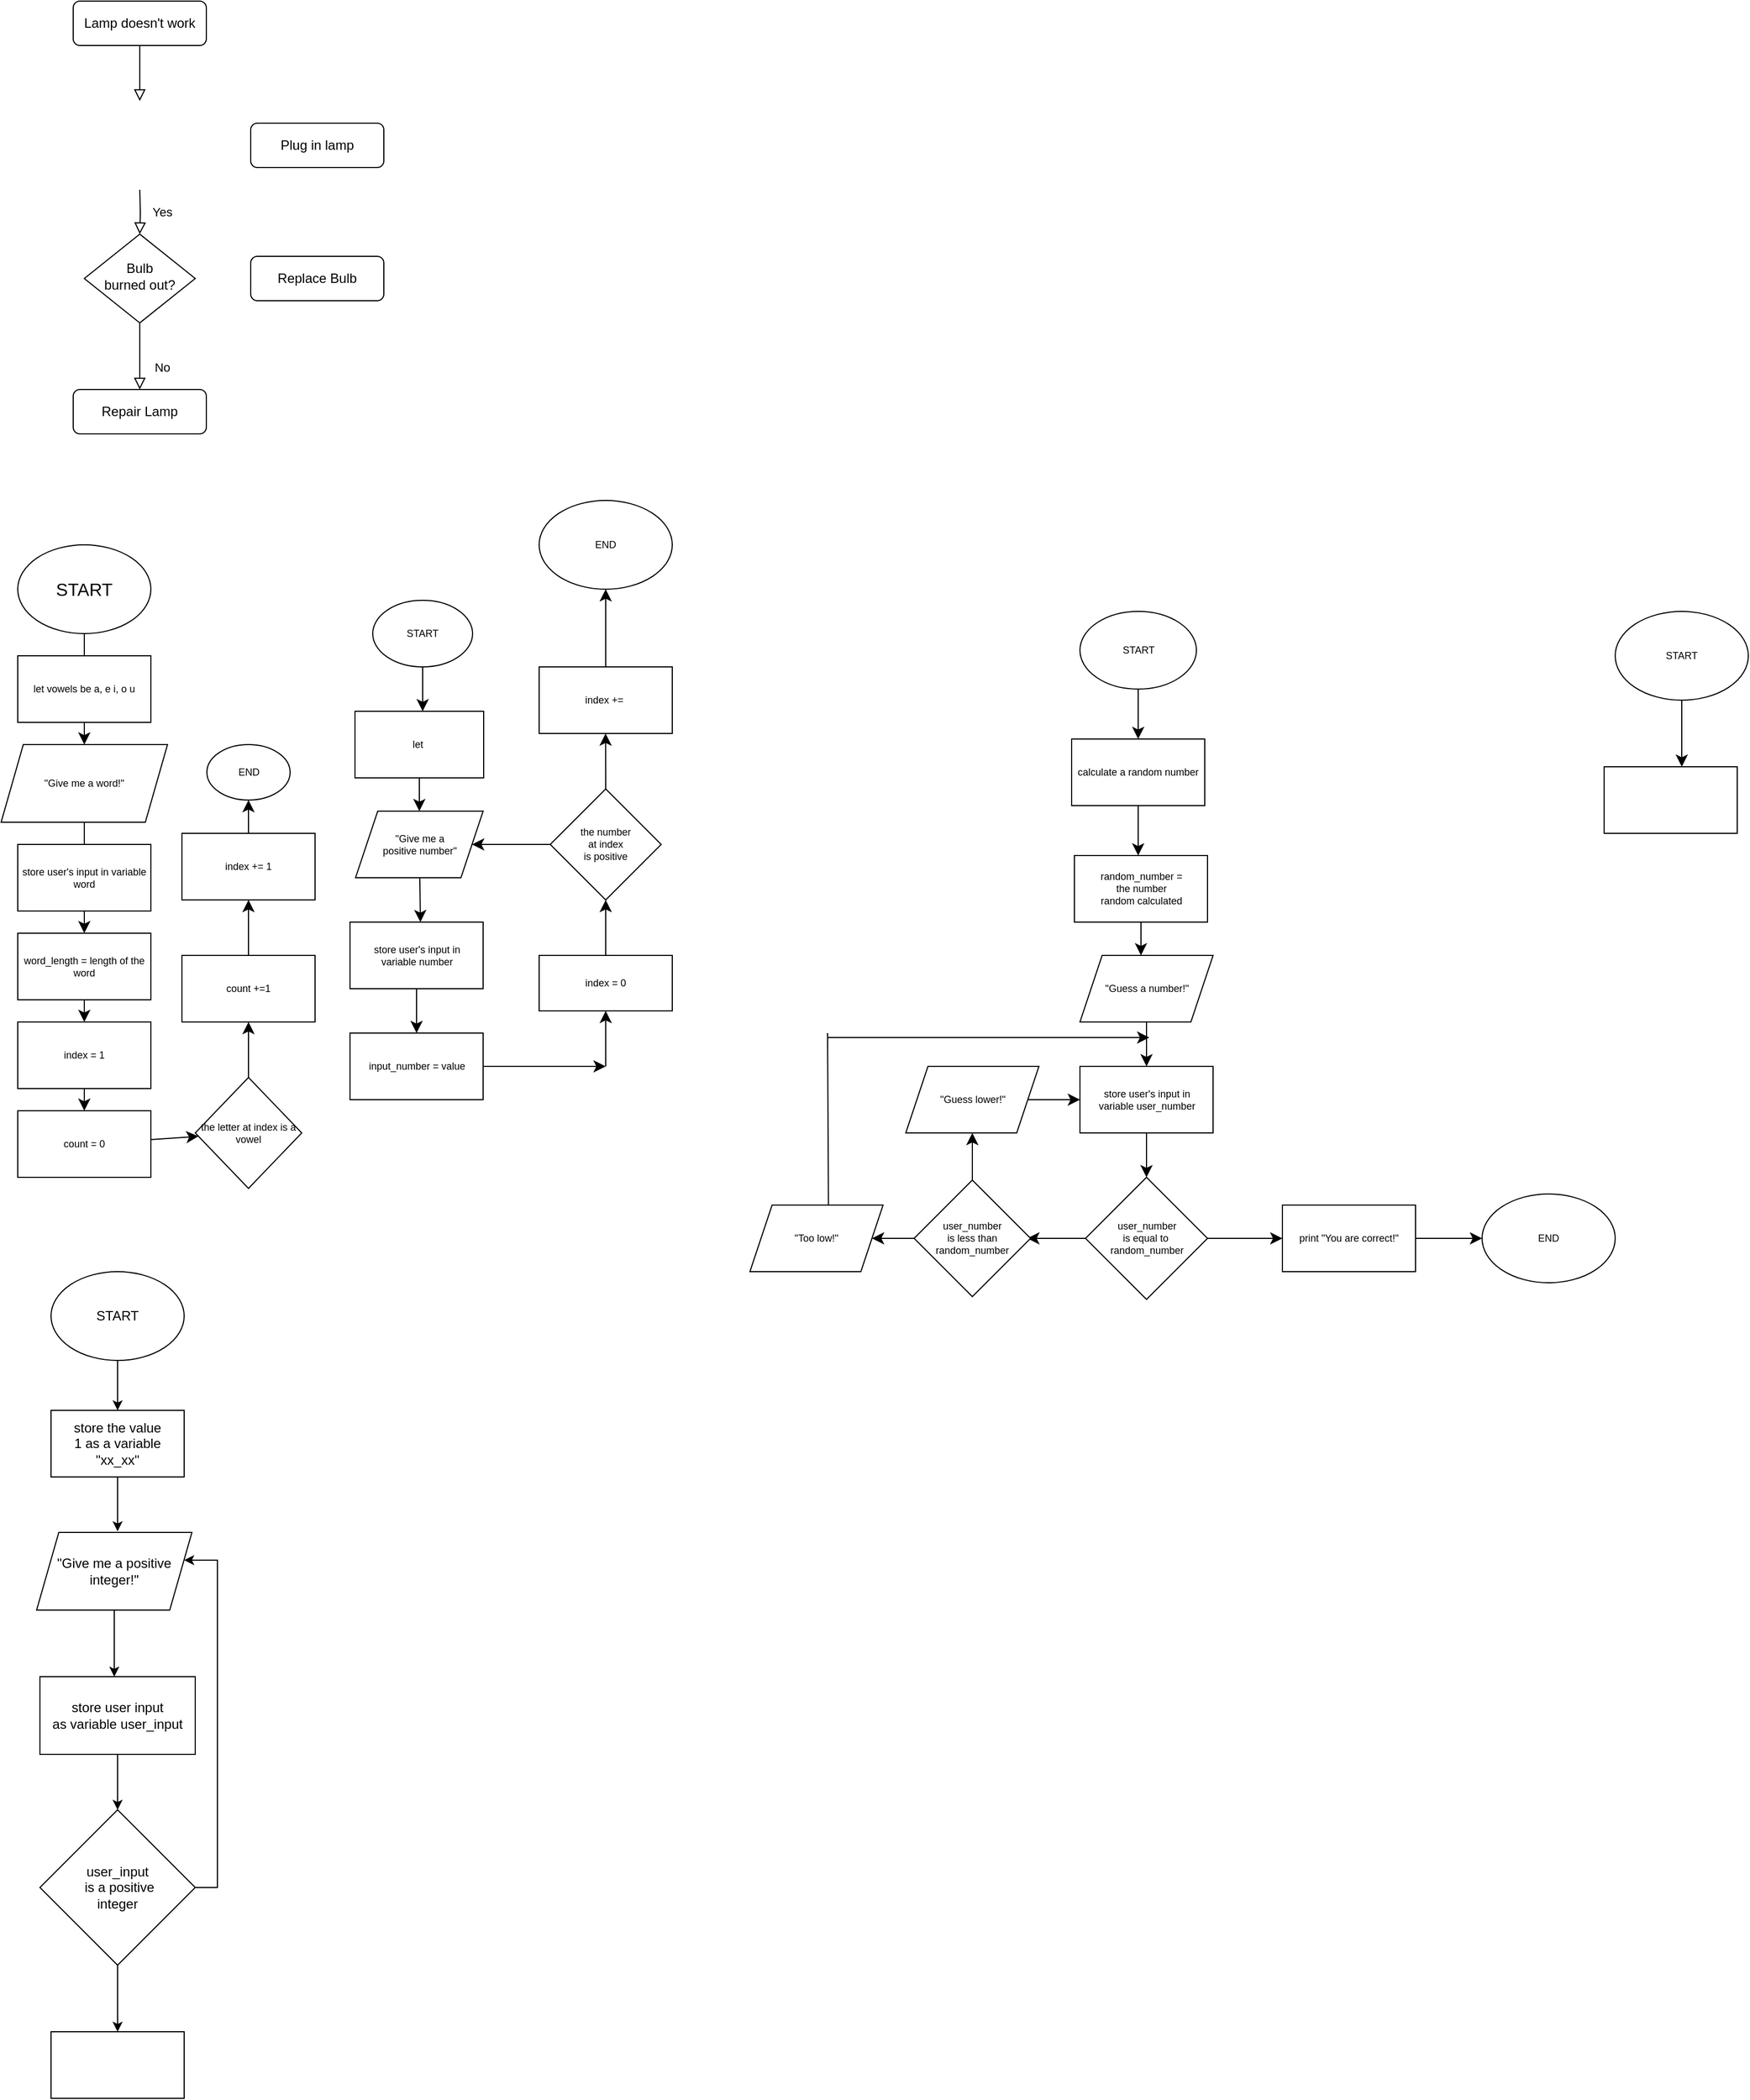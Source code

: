 <mxfile version="20.8.5" type="github" pages="2">
  <diagram id="C5RBs43oDa-KdzZeNtuy" name="Page-1">
    <mxGraphModel dx="595" dy="460" grid="1" gridSize="10" guides="1" tooltips="1" connect="1" arrows="1" fold="1" page="1" pageScale="1" pageWidth="827" pageHeight="1169" math="0" shadow="0">
      <root>
        <mxCell id="WIyWlLk6GJQsqaUBKTNV-0" />
        <mxCell id="WIyWlLk6GJQsqaUBKTNV-1" parent="WIyWlLk6GJQsqaUBKTNV-0" />
        <mxCell id="WIyWlLk6GJQsqaUBKTNV-2" value="" style="rounded=0;html=1;jettySize=auto;orthogonalLoop=1;fontSize=11;endArrow=block;endFill=0;endSize=8;strokeWidth=1;shadow=0;labelBackgroundColor=none;edgeStyle=orthogonalEdgeStyle;" parent="WIyWlLk6GJQsqaUBKTNV-1" source="WIyWlLk6GJQsqaUBKTNV-3" edge="1">
          <mxGeometry relative="1" as="geometry">
            <mxPoint x="220" y="170" as="targetPoint" />
          </mxGeometry>
        </mxCell>
        <mxCell id="WIyWlLk6GJQsqaUBKTNV-3" value="Lamp doesn&#39;t work" style="rounded=1;whiteSpace=wrap;html=1;fontSize=12;glass=0;strokeWidth=1;shadow=0;" parent="WIyWlLk6GJQsqaUBKTNV-1" vertex="1">
          <mxGeometry x="160" y="80" width="120" height="40" as="geometry" />
        </mxCell>
        <mxCell id="WIyWlLk6GJQsqaUBKTNV-4" value="Yes" style="rounded=0;html=1;jettySize=auto;orthogonalLoop=1;fontSize=11;endArrow=block;endFill=0;endSize=8;strokeWidth=1;shadow=0;labelBackgroundColor=none;edgeStyle=orthogonalEdgeStyle;" parent="WIyWlLk6GJQsqaUBKTNV-1" target="WIyWlLk6GJQsqaUBKTNV-10" edge="1">
          <mxGeometry y="20" relative="1" as="geometry">
            <mxPoint as="offset" />
            <mxPoint x="220" y="250" as="sourcePoint" />
          </mxGeometry>
        </mxCell>
        <mxCell id="WIyWlLk6GJQsqaUBKTNV-7" value="Plug in lamp" style="rounded=1;whiteSpace=wrap;html=1;fontSize=12;glass=0;strokeWidth=1;shadow=0;" parent="WIyWlLk6GJQsqaUBKTNV-1" vertex="1">
          <mxGeometry x="320" y="190" width="120" height="40" as="geometry" />
        </mxCell>
        <mxCell id="WIyWlLk6GJQsqaUBKTNV-8" value="No" style="rounded=0;html=1;jettySize=auto;orthogonalLoop=1;fontSize=11;endArrow=block;endFill=0;endSize=8;strokeWidth=1;shadow=0;labelBackgroundColor=none;edgeStyle=orthogonalEdgeStyle;" parent="WIyWlLk6GJQsqaUBKTNV-1" source="WIyWlLk6GJQsqaUBKTNV-10" target="WIyWlLk6GJQsqaUBKTNV-11" edge="1">
          <mxGeometry x="0.333" y="20" relative="1" as="geometry">
            <mxPoint as="offset" />
          </mxGeometry>
        </mxCell>
        <mxCell id="WIyWlLk6GJQsqaUBKTNV-10" value="Bulb&lt;br&gt;burned out?" style="rhombus;whiteSpace=wrap;html=1;shadow=0;fontFamily=Helvetica;fontSize=12;align=center;strokeWidth=1;spacing=6;spacingTop=-4;" parent="WIyWlLk6GJQsqaUBKTNV-1" vertex="1">
          <mxGeometry x="170" y="290" width="100" height="80" as="geometry" />
        </mxCell>
        <mxCell id="WIyWlLk6GJQsqaUBKTNV-11" value="Repair Lamp" style="rounded=1;whiteSpace=wrap;html=1;fontSize=12;glass=0;strokeWidth=1;shadow=0;" parent="WIyWlLk6GJQsqaUBKTNV-1" vertex="1">
          <mxGeometry x="160" y="430" width="120" height="40" as="geometry" />
        </mxCell>
        <mxCell id="WIyWlLk6GJQsqaUBKTNV-12" value="Replace Bulb" style="rounded=1;whiteSpace=wrap;html=1;fontSize=12;glass=0;strokeWidth=1;shadow=0;" parent="WIyWlLk6GJQsqaUBKTNV-1" vertex="1">
          <mxGeometry x="320" y="310" width="120" height="40" as="geometry" />
        </mxCell>
        <mxCell id="6rkK3X_Y7HJ2kkGCpfae-19" value="" style="edgeStyle=none;curved=1;rounded=0;orthogonalLoop=1;jettySize=auto;html=1;fontSize=9;startSize=8;endSize=8;" parent="WIyWlLk6GJQsqaUBKTNV-1" source="6rkK3X_Y7HJ2kkGCpfae-0" target="6rkK3X_Y7HJ2kkGCpfae-2" edge="1">
          <mxGeometry relative="1" as="geometry" />
        </mxCell>
        <mxCell id="6rkK3X_Y7HJ2kkGCpfae-0" value="START" style="ellipse;whiteSpace=wrap;html=1;fontSize=16;" parent="WIyWlLk6GJQsqaUBKTNV-1" vertex="1">
          <mxGeometry x="110" y="570" width="120" height="80" as="geometry" />
        </mxCell>
        <mxCell id="6rkK3X_Y7HJ2kkGCpfae-20" value="" style="edgeStyle=none;curved=1;rounded=0;orthogonalLoop=1;jettySize=auto;html=1;fontSize=9;startSize=8;endSize=8;" parent="WIyWlLk6GJQsqaUBKTNV-1" source="6rkK3X_Y7HJ2kkGCpfae-2" target="6rkK3X_Y7HJ2kkGCpfae-8" edge="1">
          <mxGeometry relative="1" as="geometry" />
        </mxCell>
        <mxCell id="6rkK3X_Y7HJ2kkGCpfae-2" value="&quot;Give me a word!&quot;" style="shape=parallelogram;perimeter=parallelogramPerimeter;whiteSpace=wrap;html=1;fixedSize=1;fontSize=9;" parent="WIyWlLk6GJQsqaUBKTNV-1" vertex="1">
          <mxGeometry x="95" y="750" width="150" height="70" as="geometry" />
        </mxCell>
        <mxCell id="6rkK3X_Y7HJ2kkGCpfae-3" value="let vowels be a, e i, o u" style="rounded=0;whiteSpace=wrap;html=1;fontSize=9;" parent="WIyWlLk6GJQsqaUBKTNV-1" vertex="1">
          <mxGeometry x="110" y="670" width="120" height="60" as="geometry" />
        </mxCell>
        <mxCell id="6rkK3X_Y7HJ2kkGCpfae-4" style="edgeStyle=none;curved=1;rounded=0;orthogonalLoop=1;jettySize=auto;html=1;exitX=0.5;exitY=1;exitDx=0;exitDy=0;fontSize=9;startSize=8;endSize=8;" parent="WIyWlLk6GJQsqaUBKTNV-1" source="6rkK3X_Y7HJ2kkGCpfae-3" target="6rkK3X_Y7HJ2kkGCpfae-3" edge="1">
          <mxGeometry relative="1" as="geometry" />
        </mxCell>
        <mxCell id="6rkK3X_Y7HJ2kkGCpfae-7" value="store user&#39;s input in variable word" style="rounded=0;whiteSpace=wrap;html=1;fontSize=9;" parent="WIyWlLk6GJQsqaUBKTNV-1" vertex="1">
          <mxGeometry x="110" y="840" width="120" height="60" as="geometry" />
        </mxCell>
        <mxCell id="6rkK3X_Y7HJ2kkGCpfae-21" value="" style="edgeStyle=none;curved=1;rounded=0;orthogonalLoop=1;jettySize=auto;html=1;fontSize=9;startSize=8;endSize=8;" parent="WIyWlLk6GJQsqaUBKTNV-1" source="6rkK3X_Y7HJ2kkGCpfae-8" target="6rkK3X_Y7HJ2kkGCpfae-11" edge="1">
          <mxGeometry relative="1" as="geometry" />
        </mxCell>
        <mxCell id="6rkK3X_Y7HJ2kkGCpfae-8" value="word_length = length of the word" style="rounded=0;whiteSpace=wrap;html=1;fontSize=9;" parent="WIyWlLk6GJQsqaUBKTNV-1" vertex="1">
          <mxGeometry x="110" y="920" width="120" height="60" as="geometry" />
        </mxCell>
        <mxCell id="6rkK3X_Y7HJ2kkGCpfae-22" value="" style="edgeStyle=none;curved=1;rounded=0;orthogonalLoop=1;jettySize=auto;html=1;fontSize=9;startSize=8;endSize=8;" parent="WIyWlLk6GJQsqaUBKTNV-1" source="6rkK3X_Y7HJ2kkGCpfae-11" target="6rkK3X_Y7HJ2kkGCpfae-16" edge="1">
          <mxGeometry relative="1" as="geometry" />
        </mxCell>
        <mxCell id="6rkK3X_Y7HJ2kkGCpfae-11" value="index = 1" style="rounded=0;whiteSpace=wrap;html=1;fontSize=9;" parent="WIyWlLk6GJQsqaUBKTNV-1" vertex="1">
          <mxGeometry x="110" y="1000" width="120" height="60" as="geometry" />
        </mxCell>
        <mxCell id="6rkK3X_Y7HJ2kkGCpfae-14" value="the letter at index is a vowel" style="rhombus;whiteSpace=wrap;html=1;fontSize=9;" parent="WIyWlLk6GJQsqaUBKTNV-1" vertex="1">
          <mxGeometry x="270" y="1050" width="96" height="100" as="geometry" />
        </mxCell>
        <mxCell id="6rkK3X_Y7HJ2kkGCpfae-15" value="" style="endArrow=classic;html=1;rounded=0;fontSize=9;startSize=8;endSize=8;curved=1;exitX=0.5;exitY=0;exitDx=0;exitDy=0;entryX=0.5;entryY=1;entryDx=0;entryDy=0;" parent="WIyWlLk6GJQsqaUBKTNV-1" source="6rkK3X_Y7HJ2kkGCpfae-14" target="6rkK3X_Y7HJ2kkGCpfae-17" edge="1">
          <mxGeometry width="50" height="50" relative="1" as="geometry">
            <mxPoint x="430" y="960" as="sourcePoint" />
            <mxPoint x="618" y="850" as="targetPoint" />
          </mxGeometry>
        </mxCell>
        <mxCell id="6rkK3X_Y7HJ2kkGCpfae-24" value="" style="edgeStyle=none;curved=1;rounded=0;orthogonalLoop=1;jettySize=auto;html=1;fontSize=9;startSize=8;endSize=8;" parent="WIyWlLk6GJQsqaUBKTNV-1" source="6rkK3X_Y7HJ2kkGCpfae-16" target="6rkK3X_Y7HJ2kkGCpfae-14" edge="1">
          <mxGeometry relative="1" as="geometry" />
        </mxCell>
        <mxCell id="6rkK3X_Y7HJ2kkGCpfae-16" value="count = 0" style="rounded=0;whiteSpace=wrap;html=1;fontSize=9;" parent="WIyWlLk6GJQsqaUBKTNV-1" vertex="1">
          <mxGeometry x="110" y="1080" width="120" height="60" as="geometry" />
        </mxCell>
        <mxCell id="6rkK3X_Y7HJ2kkGCpfae-25" value="" style="edgeStyle=none;curved=1;rounded=0;orthogonalLoop=1;jettySize=auto;html=1;fontSize=9;startSize=8;endSize=8;" parent="WIyWlLk6GJQsqaUBKTNV-1" source="6rkK3X_Y7HJ2kkGCpfae-17" target="6rkK3X_Y7HJ2kkGCpfae-18" edge="1">
          <mxGeometry relative="1" as="geometry" />
        </mxCell>
        <mxCell id="6rkK3X_Y7HJ2kkGCpfae-17" value="count +=1" style="rounded=0;whiteSpace=wrap;html=1;fontSize=9;" parent="WIyWlLk6GJQsqaUBKTNV-1" vertex="1">
          <mxGeometry x="258" y="940" width="120" height="60" as="geometry" />
        </mxCell>
        <mxCell id="6rkK3X_Y7HJ2kkGCpfae-27" style="edgeStyle=none;curved=1;rounded=0;orthogonalLoop=1;jettySize=auto;html=1;fontSize=9;startSize=8;endSize=8;" parent="WIyWlLk6GJQsqaUBKTNV-1" source="6rkK3X_Y7HJ2kkGCpfae-18" target="6rkK3X_Y7HJ2kkGCpfae-28" edge="1">
          <mxGeometry relative="1" as="geometry">
            <mxPoint x="318" y="790" as="targetPoint" />
          </mxGeometry>
        </mxCell>
        <mxCell id="6rkK3X_Y7HJ2kkGCpfae-18" value="index += 1" style="rounded=0;whiteSpace=wrap;html=1;fontSize=9;" parent="WIyWlLk6GJQsqaUBKTNV-1" vertex="1">
          <mxGeometry x="258" y="830" width="120" height="60" as="geometry" />
        </mxCell>
        <mxCell id="6rkK3X_Y7HJ2kkGCpfae-28" value="END" style="ellipse;whiteSpace=wrap;html=1;fontSize=9;" parent="WIyWlLk6GJQsqaUBKTNV-1" vertex="1">
          <mxGeometry x="280.5" y="750" width="75" height="50" as="geometry" />
        </mxCell>
        <mxCell id="6rkK3X_Y7HJ2kkGCpfae-30" style="edgeStyle=none;curved=1;rounded=0;orthogonalLoop=1;jettySize=auto;html=1;fontSize=9;startSize=8;endSize=8;" parent="WIyWlLk6GJQsqaUBKTNV-1" source="6rkK3X_Y7HJ2kkGCpfae-29" edge="1">
          <mxGeometry relative="1" as="geometry">
            <mxPoint x="475" y="720" as="targetPoint" />
          </mxGeometry>
        </mxCell>
        <mxCell id="6rkK3X_Y7HJ2kkGCpfae-29" value="START" style="ellipse;whiteSpace=wrap;html=1;fontSize=9;" parent="WIyWlLk6GJQsqaUBKTNV-1" vertex="1">
          <mxGeometry x="430" y="620" width="90" height="60" as="geometry" />
        </mxCell>
        <mxCell id="6rkK3X_Y7HJ2kkGCpfae-37" style="edgeStyle=none;curved=1;rounded=0;orthogonalLoop=1;jettySize=auto;html=1;entryX=0.5;entryY=0;entryDx=0;entryDy=0;fontSize=9;startSize=8;endSize=8;" parent="WIyWlLk6GJQsqaUBKTNV-1" source="6rkK3X_Y7HJ2kkGCpfae-32" target="6rkK3X_Y7HJ2kkGCpfae-35" edge="1">
          <mxGeometry relative="1" as="geometry" />
        </mxCell>
        <mxCell id="6rkK3X_Y7HJ2kkGCpfae-32" value="let&amp;nbsp;" style="rounded=0;whiteSpace=wrap;html=1;fontSize=9;" parent="WIyWlLk6GJQsqaUBKTNV-1" vertex="1">
          <mxGeometry x="414" y="720" width="116" height="60" as="geometry" />
        </mxCell>
        <mxCell id="6rkK3X_Y7HJ2kkGCpfae-36" style="edgeStyle=none;curved=1;rounded=0;orthogonalLoop=1;jettySize=auto;html=1;fontSize=9;startSize=8;endSize=8;" parent="WIyWlLk6GJQsqaUBKTNV-1" source="6rkK3X_Y7HJ2kkGCpfae-35" edge="1">
          <mxGeometry relative="1" as="geometry">
            <mxPoint x="473" y="910" as="targetPoint" />
          </mxGeometry>
        </mxCell>
        <mxCell id="6rkK3X_Y7HJ2kkGCpfae-35" value="&quot;Give me a &lt;br&gt;positive number&quot;" style="shape=parallelogram;perimeter=parallelogramPerimeter;whiteSpace=wrap;html=1;fixedSize=1;fontSize=9;" parent="WIyWlLk6GJQsqaUBKTNV-1" vertex="1">
          <mxGeometry x="414.5" y="810" width="115" height="60" as="geometry" />
        </mxCell>
        <mxCell id="6rkK3X_Y7HJ2kkGCpfae-40" style="edgeStyle=none;curved=1;rounded=0;orthogonalLoop=1;jettySize=auto;html=1;fontSize=9;startSize=8;endSize=8;" parent="WIyWlLk6GJQsqaUBKTNV-1" source="6rkK3X_Y7HJ2kkGCpfae-39" edge="1">
          <mxGeometry relative="1" as="geometry">
            <mxPoint x="469.5" y="1010" as="targetPoint" />
          </mxGeometry>
        </mxCell>
        <mxCell id="6rkK3X_Y7HJ2kkGCpfae-39" value="store user&#39;s input in&lt;br&gt;variable number" style="rounded=0;whiteSpace=wrap;html=1;fontSize=9;" parent="WIyWlLk6GJQsqaUBKTNV-1" vertex="1">
          <mxGeometry x="409.5" y="910" width="120" height="60" as="geometry" />
        </mxCell>
        <mxCell id="6rkK3X_Y7HJ2kkGCpfae-43" style="edgeStyle=none;curved=1;rounded=0;orthogonalLoop=1;jettySize=auto;html=1;fontSize=9;startSize=8;endSize=8;" parent="WIyWlLk6GJQsqaUBKTNV-1" source="6rkK3X_Y7HJ2kkGCpfae-41" edge="1">
          <mxGeometry relative="1" as="geometry">
            <mxPoint x="640" y="1040" as="targetPoint" />
          </mxGeometry>
        </mxCell>
        <mxCell id="6rkK3X_Y7HJ2kkGCpfae-41" value="input_number = value" style="rounded=0;whiteSpace=wrap;html=1;fontSize=9;" parent="WIyWlLk6GJQsqaUBKTNV-1" vertex="1">
          <mxGeometry x="409.5" y="1010" width="120" height="60" as="geometry" />
        </mxCell>
        <mxCell id="6rkK3X_Y7HJ2kkGCpfae-49" style="edgeStyle=none;curved=1;rounded=0;orthogonalLoop=1;jettySize=auto;html=1;fontSize=9;startSize=8;endSize=8;" parent="WIyWlLk6GJQsqaUBKTNV-1" source="6rkK3X_Y7HJ2kkGCpfae-48" target="6rkK3X_Y7HJ2kkGCpfae-50" edge="1">
          <mxGeometry relative="1" as="geometry">
            <mxPoint x="640" y="970" as="targetPoint" />
          </mxGeometry>
        </mxCell>
        <mxCell id="6rkK3X_Y7HJ2kkGCpfae-48" value="index = 0" style="rounded=0;whiteSpace=wrap;html=1;fontSize=9;" parent="WIyWlLk6GJQsqaUBKTNV-1" vertex="1">
          <mxGeometry x="580" y="940" width="120" height="50" as="geometry" />
        </mxCell>
        <mxCell id="6rkK3X_Y7HJ2kkGCpfae-51" style="edgeStyle=none;curved=1;rounded=0;orthogonalLoop=1;jettySize=auto;html=1;fontSize=9;startSize=8;endSize=8;entryX=1;entryY=0.5;entryDx=0;entryDy=0;exitX=0;exitY=0.5;exitDx=0;exitDy=0;" parent="WIyWlLk6GJQsqaUBKTNV-1" source="6rkK3X_Y7HJ2kkGCpfae-50" target="6rkK3X_Y7HJ2kkGCpfae-35" edge="1">
          <mxGeometry relative="1" as="geometry">
            <mxPoint x="640" y="810" as="targetPoint" />
          </mxGeometry>
        </mxCell>
        <mxCell id="6rkK3X_Y7HJ2kkGCpfae-55" style="edgeStyle=none;curved=1;rounded=0;orthogonalLoop=1;jettySize=auto;html=1;exitX=0.5;exitY=0;exitDx=0;exitDy=0;fontSize=9;startSize=8;endSize=8;" parent="WIyWlLk6GJQsqaUBKTNV-1" source="6rkK3X_Y7HJ2kkGCpfae-50" edge="1">
          <mxGeometry relative="1" as="geometry">
            <mxPoint x="639.895" y="740" as="targetPoint" />
          </mxGeometry>
        </mxCell>
        <mxCell id="6rkK3X_Y7HJ2kkGCpfae-50" value="the number&lt;br&gt;at index&lt;br&gt;is positive" style="rhombus;whiteSpace=wrap;html=1;fontSize=9;" parent="WIyWlLk6GJQsqaUBKTNV-1" vertex="1">
          <mxGeometry x="590" y="790" width="100" height="100" as="geometry" />
        </mxCell>
        <mxCell id="6rkK3X_Y7HJ2kkGCpfae-57" value="" style="endArrow=classic;html=1;rounded=0;fontSize=9;startSize=8;endSize=8;curved=1;" parent="WIyWlLk6GJQsqaUBKTNV-1" target="6rkK3X_Y7HJ2kkGCpfae-48" edge="1">
          <mxGeometry width="50" height="50" relative="1" as="geometry">
            <mxPoint x="640" y="1040" as="sourcePoint" />
            <mxPoint x="690" y="990" as="targetPoint" />
          </mxGeometry>
        </mxCell>
        <mxCell id="G9BDfz2UxZrtVeb2Ntyk-60" style="edgeStyle=none;curved=1;rounded=0;orthogonalLoop=1;jettySize=auto;html=1;exitX=0.5;exitY=0;exitDx=0;exitDy=0;fontSize=9;startSize=8;endSize=8;" parent="WIyWlLk6GJQsqaUBKTNV-1" source="6rkK3X_Y7HJ2kkGCpfae-58" target="G9BDfz2UxZrtVeb2Ntyk-61" edge="1">
          <mxGeometry relative="1" as="geometry">
            <mxPoint x="640.31" y="630" as="targetPoint" />
          </mxGeometry>
        </mxCell>
        <mxCell id="6rkK3X_Y7HJ2kkGCpfae-58" value="index +=&amp;nbsp;" style="rounded=0;whiteSpace=wrap;html=1;fontSize=9;" parent="WIyWlLk6GJQsqaUBKTNV-1" vertex="1">
          <mxGeometry x="580" y="680" width="120" height="60" as="geometry" />
        </mxCell>
        <mxCell id="G9BDfz2UxZrtVeb2Ntyk-1" style="edgeStyle=none;curved=1;rounded=0;orthogonalLoop=1;jettySize=auto;html=1;exitX=0.5;exitY=1;exitDx=0;exitDy=0;fontSize=9;startSize=8;endSize=8;" parent="WIyWlLk6GJQsqaUBKTNV-1" source="G9BDfz2UxZrtVeb2Ntyk-0" edge="1">
          <mxGeometry relative="1" as="geometry">
            <mxPoint x="1120" y="745" as="targetPoint" />
          </mxGeometry>
        </mxCell>
        <mxCell id="G9BDfz2UxZrtVeb2Ntyk-0" value="START" style="ellipse;whiteSpace=wrap;html=1;fontSize=9;" parent="WIyWlLk6GJQsqaUBKTNV-1" vertex="1">
          <mxGeometry x="1067.5" y="630" width="105" height="70" as="geometry" />
        </mxCell>
        <mxCell id="G9BDfz2UxZrtVeb2Ntyk-3" style="edgeStyle=none;curved=1;rounded=0;orthogonalLoop=1;jettySize=auto;html=1;fontSize=9;startSize=8;endSize=8;" parent="WIyWlLk6GJQsqaUBKTNV-1" edge="1">
          <mxGeometry relative="1" as="geometry">
            <mxPoint x="1120" y="850" as="targetPoint" />
            <mxPoint x="1120" y="800" as="sourcePoint" />
          </mxGeometry>
        </mxCell>
        <mxCell id="G9BDfz2UxZrtVeb2Ntyk-5" value="calculate a random number" style="rounded=0;whiteSpace=wrap;html=1;fontSize=9;" parent="WIyWlLk6GJQsqaUBKTNV-1" vertex="1">
          <mxGeometry x="1060" y="745" width="120" height="60" as="geometry" />
        </mxCell>
        <mxCell id="G9BDfz2UxZrtVeb2Ntyk-12" style="edgeStyle=none;curved=1;rounded=0;orthogonalLoop=1;jettySize=auto;html=1;exitX=0.5;exitY=0;exitDx=0;exitDy=0;fontSize=9;startSize=8;endSize=8;" parent="WIyWlLk6GJQsqaUBKTNV-1" source="G9BDfz2UxZrtVeb2Ntyk-6" edge="1">
          <mxGeometry relative="1" as="geometry">
            <mxPoint x="1127.5" y="1040" as="targetPoint" />
          </mxGeometry>
        </mxCell>
        <mxCell id="G9BDfz2UxZrtVeb2Ntyk-6" value="&quot;Guess a number!&quot;" style="shape=parallelogram;perimeter=parallelogramPerimeter;whiteSpace=wrap;html=1;fixedSize=1;fontSize=9;" parent="WIyWlLk6GJQsqaUBKTNV-1" vertex="1">
          <mxGeometry x="1067.5" y="940" width="120" height="60" as="geometry" />
        </mxCell>
        <mxCell id="G9BDfz2UxZrtVeb2Ntyk-14" style="edgeStyle=none;curved=1;rounded=0;orthogonalLoop=1;jettySize=auto;html=1;fontSize=9;startSize=8;endSize=8;" parent="WIyWlLk6GJQsqaUBKTNV-1" source="G9BDfz2UxZrtVeb2Ntyk-10" edge="1">
          <mxGeometry relative="1" as="geometry">
            <mxPoint x="1122.5" y="940" as="targetPoint" />
          </mxGeometry>
        </mxCell>
        <mxCell id="G9BDfz2UxZrtVeb2Ntyk-10" value="random_number =&lt;br&gt;the number&lt;br&gt;random calculated" style="rounded=0;whiteSpace=wrap;html=1;fontSize=9;" parent="WIyWlLk6GJQsqaUBKTNV-1" vertex="1">
          <mxGeometry x="1062.5" y="850" width="120" height="60" as="geometry" />
        </mxCell>
        <mxCell id="G9BDfz2UxZrtVeb2Ntyk-17" style="edgeStyle=none;curved=1;rounded=0;orthogonalLoop=1;jettySize=auto;html=1;fontSize=9;startSize=8;endSize=8;" parent="WIyWlLk6GJQsqaUBKTNV-1" source="G9BDfz2UxZrtVeb2Ntyk-16" edge="1">
          <mxGeometry relative="1" as="geometry">
            <mxPoint x="1127.5" y="1140" as="targetPoint" />
          </mxGeometry>
        </mxCell>
        <mxCell id="G9BDfz2UxZrtVeb2Ntyk-16" value="store user&#39;s input in&lt;br&gt;variable user_number" style="rounded=0;whiteSpace=wrap;html=1;fontSize=9;" parent="WIyWlLk6GJQsqaUBKTNV-1" vertex="1">
          <mxGeometry x="1067.5" y="1040" width="120" height="60" as="geometry" />
        </mxCell>
        <mxCell id="G9BDfz2UxZrtVeb2Ntyk-45" style="edgeStyle=none;curved=1;rounded=0;orthogonalLoop=1;jettySize=auto;html=1;fontSize=9;startSize=8;endSize=8;" parent="WIyWlLk6GJQsqaUBKTNV-1" source="G9BDfz2UxZrtVeb2Ntyk-18" edge="1">
          <mxGeometry relative="1" as="geometry">
            <mxPoint x="1020" y="1195" as="targetPoint" />
          </mxGeometry>
        </mxCell>
        <mxCell id="G9BDfz2UxZrtVeb2Ntyk-18" value="user_number&lt;br&gt;is equal to&amp;nbsp;&lt;br&gt;random_number" style="rhombus;whiteSpace=wrap;html=1;fontSize=9;" parent="WIyWlLk6GJQsqaUBKTNV-1" vertex="1">
          <mxGeometry x="1072.5" y="1140" width="110" height="110" as="geometry" />
        </mxCell>
        <mxCell id="G9BDfz2UxZrtVeb2Ntyk-57" style="edgeStyle=none;curved=1;rounded=0;orthogonalLoop=1;jettySize=auto;html=1;fontSize=9;startSize=8;endSize=8;" parent="WIyWlLk6GJQsqaUBKTNV-1" source="G9BDfz2UxZrtVeb2Ntyk-23" target="G9BDfz2UxZrtVeb2Ntyk-58" edge="1">
          <mxGeometry relative="1" as="geometry">
            <mxPoint x="1420.0" y="1195" as="targetPoint" />
          </mxGeometry>
        </mxCell>
        <mxCell id="G9BDfz2UxZrtVeb2Ntyk-23" value="print &quot;You are correct!&quot;" style="rounded=0;whiteSpace=wrap;html=1;fontSize=9;" parent="WIyWlLk6GJQsqaUBKTNV-1" vertex="1">
          <mxGeometry x="1250" y="1165" width="120" height="60" as="geometry" />
        </mxCell>
        <mxCell id="G9BDfz2UxZrtVeb2Ntyk-46" style="edgeStyle=none;curved=1;rounded=0;orthogonalLoop=1;jettySize=auto;html=1;entryX=0.5;entryY=1;entryDx=0;entryDy=0;fontSize=9;startSize=8;endSize=8;" parent="WIyWlLk6GJQsqaUBKTNV-1" source="G9BDfz2UxZrtVeb2Ntyk-29" target="G9BDfz2UxZrtVeb2Ntyk-35" edge="1">
          <mxGeometry relative="1" as="geometry" />
        </mxCell>
        <mxCell id="G9BDfz2UxZrtVeb2Ntyk-47" style="edgeStyle=none;curved=1;rounded=0;orthogonalLoop=1;jettySize=auto;html=1;fontSize=9;startSize=8;endSize=8;" parent="WIyWlLk6GJQsqaUBKTNV-1" source="G9BDfz2UxZrtVeb2Ntyk-29" target="G9BDfz2UxZrtVeb2Ntyk-34" edge="1">
          <mxGeometry relative="1" as="geometry" />
        </mxCell>
        <mxCell id="G9BDfz2UxZrtVeb2Ntyk-29" value="user_number&lt;br&gt;is less than&lt;br&gt;random_number" style="rhombus;whiteSpace=wrap;html=1;fontSize=9;" parent="WIyWlLk6GJQsqaUBKTNV-1" vertex="1">
          <mxGeometry x="918" y="1142.5" width="105" height="105" as="geometry" />
        </mxCell>
        <mxCell id="G9BDfz2UxZrtVeb2Ntyk-34" value="&quot;Too low!&quot;" style="shape=parallelogram;perimeter=parallelogramPerimeter;whiteSpace=wrap;html=1;fixedSize=1;fontSize=9;" parent="WIyWlLk6GJQsqaUBKTNV-1" vertex="1">
          <mxGeometry x="770" y="1165" width="120" height="60" as="geometry" />
        </mxCell>
        <mxCell id="G9BDfz2UxZrtVeb2Ntyk-35" value="&quot;Guess lower!&quot;" style="shape=parallelogram;perimeter=parallelogramPerimeter;whiteSpace=wrap;html=1;fixedSize=1;fontSize=9;" parent="WIyWlLk6GJQsqaUBKTNV-1" vertex="1">
          <mxGeometry x="910.5" y="1040" width="120" height="60" as="geometry" />
        </mxCell>
        <mxCell id="G9BDfz2UxZrtVeb2Ntyk-49" value="" style="endArrow=classic;html=1;rounded=0;fontSize=9;startSize=8;endSize=8;curved=1;exitX=1;exitY=0.5;exitDx=0;exitDy=0;entryX=0;entryY=0.5;entryDx=0;entryDy=0;" parent="WIyWlLk6GJQsqaUBKTNV-1" source="G9BDfz2UxZrtVeb2Ntyk-35" target="G9BDfz2UxZrtVeb2Ntyk-16" edge="1">
          <mxGeometry width="50" height="50" relative="1" as="geometry">
            <mxPoint x="940" y="1040" as="sourcePoint" />
            <mxPoint x="990" y="990" as="targetPoint" />
          </mxGeometry>
        </mxCell>
        <mxCell id="G9BDfz2UxZrtVeb2Ntyk-52" value="" style="endArrow=classic;html=1;rounded=0;fontSize=9;startSize=8;endSize=8;curved=1;" parent="WIyWlLk6GJQsqaUBKTNV-1" edge="1">
          <mxGeometry width="50" height="50" relative="1" as="geometry">
            <mxPoint x="840" y="1014" as="sourcePoint" />
            <mxPoint x="1130" y="1014" as="targetPoint" />
          </mxGeometry>
        </mxCell>
        <mxCell id="G9BDfz2UxZrtVeb2Ntyk-53" value="" style="endArrow=none;html=1;rounded=0;fontSize=9;startSize=8;endSize=8;curved=1;exitX=0.59;exitY=0.002;exitDx=0;exitDy=0;exitPerimeter=0;" parent="WIyWlLk6GJQsqaUBKTNV-1" source="G9BDfz2UxZrtVeb2Ntyk-34" edge="1">
          <mxGeometry width="50" height="50" relative="1" as="geometry">
            <mxPoint x="840" y="1140" as="sourcePoint" />
            <mxPoint x="840" y="1010" as="targetPoint" />
          </mxGeometry>
        </mxCell>
        <mxCell id="G9BDfz2UxZrtVeb2Ntyk-54" value="" style="endArrow=classic;html=1;rounded=0;fontSize=9;startSize=8;endSize=8;curved=1;exitX=1;exitY=0.5;exitDx=0;exitDy=0;" parent="WIyWlLk6GJQsqaUBKTNV-1" source="G9BDfz2UxZrtVeb2Ntyk-18" edge="1">
          <mxGeometry width="50" height="50" relative="1" as="geometry">
            <mxPoint x="1160" y="1170" as="sourcePoint" />
            <mxPoint x="1250" y="1195" as="targetPoint" />
          </mxGeometry>
        </mxCell>
        <mxCell id="G9BDfz2UxZrtVeb2Ntyk-58" value="END" style="ellipse;whiteSpace=wrap;html=1;fontSize=9;" parent="WIyWlLk6GJQsqaUBKTNV-1" vertex="1">
          <mxGeometry x="1430.0" y="1155" width="120" height="80" as="geometry" />
        </mxCell>
        <mxCell id="G9BDfz2UxZrtVeb2Ntyk-61" value="END" style="ellipse;whiteSpace=wrap;html=1;fontSize=9;" parent="WIyWlLk6GJQsqaUBKTNV-1" vertex="1">
          <mxGeometry x="580.0" y="530" width="120" height="80" as="geometry" />
        </mxCell>
        <mxCell id="G9BDfz2UxZrtVeb2Ntyk-63" style="edgeStyle=none;curved=1;rounded=0;orthogonalLoop=1;jettySize=auto;html=1;fontSize=9;startSize=8;endSize=8;" parent="WIyWlLk6GJQsqaUBKTNV-1" source="G9BDfz2UxZrtVeb2Ntyk-62" edge="1">
          <mxGeometry relative="1" as="geometry">
            <mxPoint x="1610" y="770" as="targetPoint" />
          </mxGeometry>
        </mxCell>
        <mxCell id="G9BDfz2UxZrtVeb2Ntyk-62" value="START" style="ellipse;whiteSpace=wrap;html=1;fontSize=9;" parent="WIyWlLk6GJQsqaUBKTNV-1" vertex="1">
          <mxGeometry x="1550" y="630" width="120" height="80" as="geometry" />
        </mxCell>
        <mxCell id="G9BDfz2UxZrtVeb2Ntyk-64" value="" style="rounded=0;whiteSpace=wrap;html=1;fontSize=9;" parent="WIyWlLk6GJQsqaUBKTNV-1" vertex="1">
          <mxGeometry x="1540" y="770" width="120" height="60" as="geometry" />
        </mxCell>
        <mxCell id="iwm73fOLzy9ZU6IERDcX-15" style="edgeStyle=orthogonalEdgeStyle;rounded=0;orthogonalLoop=1;jettySize=auto;html=1;" edge="1" parent="WIyWlLk6GJQsqaUBKTNV-1" source="iwm73fOLzy9ZU6IERDcX-0" target="iwm73fOLzy9ZU6IERDcX-14">
          <mxGeometry relative="1" as="geometry" />
        </mxCell>
        <mxCell id="iwm73fOLzy9ZU6IERDcX-0" value="START" style="ellipse;whiteSpace=wrap;html=1;" vertex="1" parent="WIyWlLk6GJQsqaUBKTNV-1">
          <mxGeometry x="140" y="1225" width="120" height="80" as="geometry" />
        </mxCell>
        <mxCell id="iwm73fOLzy9ZU6IERDcX-3" style="edgeStyle=orthogonalEdgeStyle;rounded=0;orthogonalLoop=1;jettySize=auto;html=1;" edge="1" parent="WIyWlLk6GJQsqaUBKTNV-1" source="iwm73fOLzy9ZU6IERDcX-2">
          <mxGeometry relative="1" as="geometry">
            <mxPoint x="197" y="1590.0" as="targetPoint" />
          </mxGeometry>
        </mxCell>
        <mxCell id="iwm73fOLzy9ZU6IERDcX-2" value="&quot;Give me a positive&lt;br&gt;integer!&quot;" style="shape=parallelogram;perimeter=parallelogramPerimeter;whiteSpace=wrap;html=1;fixedSize=1;" vertex="1" parent="WIyWlLk6GJQsqaUBKTNV-1">
          <mxGeometry x="127" y="1460" width="140" height="70" as="geometry" />
        </mxCell>
        <mxCell id="iwm73fOLzy9ZU6IERDcX-5" style="edgeStyle=orthogonalEdgeStyle;rounded=0;orthogonalLoop=1;jettySize=auto;html=1;" edge="1" parent="WIyWlLk6GJQsqaUBKTNV-1">
          <mxGeometry relative="1" as="geometry">
            <mxPoint x="200" y="1710" as="targetPoint" />
            <mxPoint x="200" y="1650" as="sourcePoint" />
          </mxGeometry>
        </mxCell>
        <mxCell id="iwm73fOLzy9ZU6IERDcX-4" value="store user input&lt;br&gt;as variable user_input" style="rounded=0;whiteSpace=wrap;html=1;" vertex="1" parent="WIyWlLk6GJQsqaUBKTNV-1">
          <mxGeometry x="130" y="1590" width="140" height="70" as="geometry" />
        </mxCell>
        <mxCell id="iwm73fOLzy9ZU6IERDcX-11" style="edgeStyle=orthogonalEdgeStyle;rounded=0;orthogonalLoop=1;jettySize=auto;html=1;" edge="1" parent="WIyWlLk6GJQsqaUBKTNV-1" source="iwm73fOLzy9ZU6IERDcX-6">
          <mxGeometry relative="1" as="geometry">
            <mxPoint x="200.0" y="1910" as="targetPoint" />
          </mxGeometry>
        </mxCell>
        <mxCell id="iwm73fOLzy9ZU6IERDcX-13" style="edgeStyle=orthogonalEdgeStyle;rounded=0;orthogonalLoop=1;jettySize=auto;html=1;exitX=1;exitY=0.5;exitDx=0;exitDy=0;entryX=1;entryY=0.5;entryDx=0;entryDy=0;" edge="1" parent="WIyWlLk6GJQsqaUBKTNV-1" source="iwm73fOLzy9ZU6IERDcX-6">
          <mxGeometry relative="1" as="geometry">
            <mxPoint x="260" y="1485" as="targetPoint" />
            <Array as="points">
              <mxPoint x="290" y="1780" />
              <mxPoint x="290" y="1485" />
            </Array>
          </mxGeometry>
        </mxCell>
        <mxCell id="iwm73fOLzy9ZU6IERDcX-6" value="user_input&lt;br&gt;&amp;nbsp;is a positive&lt;br&gt;integer" style="rhombus;whiteSpace=wrap;html=1;" vertex="1" parent="WIyWlLk6GJQsqaUBKTNV-1">
          <mxGeometry x="130" y="1710" width="140" height="140" as="geometry" />
        </mxCell>
        <mxCell id="iwm73fOLzy9ZU6IERDcX-10" value="" style="rounded=0;whiteSpace=wrap;html=1;" vertex="1" parent="WIyWlLk6GJQsqaUBKTNV-1">
          <mxGeometry x="140" y="1910" width="120" height="60" as="geometry" />
        </mxCell>
        <mxCell id="iwm73fOLzy9ZU6IERDcX-16" style="edgeStyle=orthogonalEdgeStyle;rounded=0;orthogonalLoop=1;jettySize=auto;html=1;exitX=0.5;exitY=1;exitDx=0;exitDy=0;" edge="1" parent="WIyWlLk6GJQsqaUBKTNV-1" source="iwm73fOLzy9ZU6IERDcX-14">
          <mxGeometry relative="1" as="geometry">
            <mxPoint x="200" y="1459" as="targetPoint" />
            <mxPoint x="200" y="1419" as="sourcePoint" />
          </mxGeometry>
        </mxCell>
        <mxCell id="iwm73fOLzy9ZU6IERDcX-14" value="store the value&lt;br&gt;1 as a variable&lt;br&gt;&quot;xx_xx&quot;" style="rounded=0;whiteSpace=wrap;html=1;" vertex="1" parent="WIyWlLk6GJQsqaUBKTNV-1">
          <mxGeometry x="140" y="1350" width="120" height="60" as="geometry" />
        </mxCell>
      </root>
    </mxGraphModel>
  </diagram>
  <diagram id="Wx5rr5XtukEhyNtxBx1X" name="Page-2">
    <mxGraphModel dx="1245" dy="1008" grid="0" gridSize="10" guides="1" tooltips="1" connect="1" arrows="1" fold="1" page="0" pageScale="1" pageWidth="850" pageHeight="1100" math="0" shadow="0">
      <root>
        <mxCell id="0" />
        <mxCell id="1" parent="0" />
        <mxCell id="VLYLbC1kF1Cp7xHUZIRe-1" value="" style="ellipse;whiteSpace=wrap;html=1;fontSize=9;" vertex="1" parent="1">
          <mxGeometry x="-385" y="110" width="120" height="80" as="geometry" />
        </mxCell>
      </root>
    </mxGraphModel>
  </diagram>
</mxfile>
